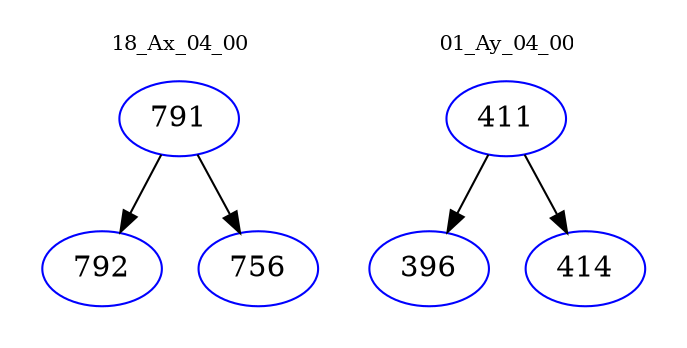digraph{
subgraph cluster_0 {
color = white
label = "18_Ax_04_00";
fontsize=10;
T0_791 [label="791", color="blue"]
T0_791 -> T0_792 [color="black"]
T0_792 [label="792", color="blue"]
T0_791 -> T0_756 [color="black"]
T0_756 [label="756", color="blue"]
}
subgraph cluster_1 {
color = white
label = "01_Ay_04_00";
fontsize=10;
T1_411 [label="411", color="blue"]
T1_411 -> T1_396 [color="black"]
T1_396 [label="396", color="blue"]
T1_411 -> T1_414 [color="black"]
T1_414 [label="414", color="blue"]
}
}

